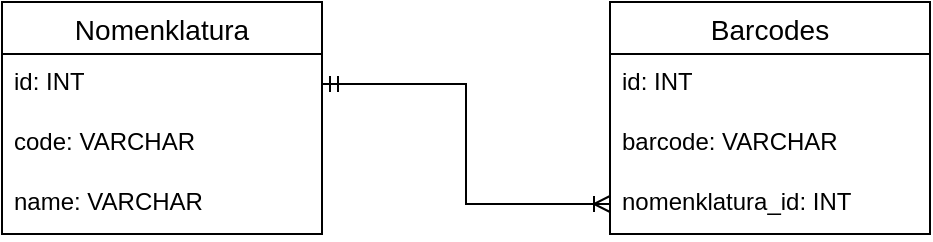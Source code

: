 <mxfile version="26.0.16">
  <diagram name="Страница — 1" id="Mgm75v7gFXPCbuyslfMY">
    <mxGraphModel dx="1368" dy="791" grid="1" gridSize="10" guides="1" tooltips="1" connect="1" arrows="1" fold="1" page="1" pageScale="1" pageWidth="827" pageHeight="1169" math="0" shadow="0">
      <root>
        <mxCell id="0" />
        <mxCell id="1" parent="0" />
        <mxCell id="mAC54KpojnfQ8TVUZZp5-1" value="Nomenklatura" style="swimlane;fontStyle=0;childLayout=stackLayout;horizontal=1;startSize=26;horizontalStack=0;resizeParent=1;resizeParentMax=0;resizeLast=0;collapsible=1;marginBottom=0;align=center;fontSize=14;" parent="1" vertex="1">
          <mxGeometry x="110" y="80" width="160" height="116" as="geometry" />
        </mxCell>
        <mxCell id="mAC54KpojnfQ8TVUZZp5-2" value="id: INT" style="text;strokeColor=none;fillColor=none;spacingLeft=4;spacingRight=4;overflow=hidden;rotatable=0;points=[[0,0.5],[1,0.5]];portConstraint=eastwest;fontSize=12;whiteSpace=wrap;html=1;" parent="mAC54KpojnfQ8TVUZZp5-1" vertex="1">
          <mxGeometry y="26" width="160" height="30" as="geometry" />
        </mxCell>
        <mxCell id="mAC54KpojnfQ8TVUZZp5-3" value="code: &lt;span class=&quot;hljs-type&quot;&gt;VARCHAR&lt;/span&gt;" style="text;strokeColor=none;fillColor=none;spacingLeft=4;spacingRight=4;overflow=hidden;rotatable=0;points=[[0,0.5],[1,0.5]];portConstraint=eastwest;fontSize=12;whiteSpace=wrap;html=1;" parent="mAC54KpojnfQ8TVUZZp5-1" vertex="1">
          <mxGeometry y="56" width="160" height="30" as="geometry" />
        </mxCell>
        <mxCell id="mAC54KpojnfQ8TVUZZp5-4" value="name: VARCHAR" style="text;strokeColor=none;fillColor=none;spacingLeft=4;spacingRight=4;overflow=hidden;rotatable=0;points=[[0,0.5],[1,0.5]];portConstraint=eastwest;fontSize=12;whiteSpace=wrap;html=1;" parent="mAC54KpojnfQ8TVUZZp5-1" vertex="1">
          <mxGeometry y="86" width="160" height="30" as="geometry" />
        </mxCell>
        <mxCell id="mAC54KpojnfQ8TVUZZp5-5" value="Barcodes" style="swimlane;fontStyle=0;childLayout=stackLayout;horizontal=1;startSize=26;horizontalStack=0;resizeParent=1;resizeParentMax=0;resizeLast=0;collapsible=1;marginBottom=0;align=center;fontSize=14;" parent="1" vertex="1">
          <mxGeometry x="414" y="80" width="160" height="116" as="geometry" />
        </mxCell>
        <mxCell id="mAC54KpojnfQ8TVUZZp5-6" value="id: INT" style="text;strokeColor=none;fillColor=none;spacingLeft=4;spacingRight=4;overflow=hidden;rotatable=0;points=[[0,0.5],[1,0.5]];portConstraint=eastwest;fontSize=12;whiteSpace=wrap;html=1;" parent="mAC54KpojnfQ8TVUZZp5-5" vertex="1">
          <mxGeometry y="26" width="160" height="30" as="geometry" />
        </mxCell>
        <mxCell id="mAC54KpojnfQ8TVUZZp5-7" value="barcode: VARCHAR" style="text;strokeColor=none;fillColor=none;spacingLeft=4;spacingRight=4;overflow=hidden;rotatable=0;points=[[0,0.5],[1,0.5]];portConstraint=eastwest;fontSize=12;whiteSpace=wrap;html=1;" parent="mAC54KpojnfQ8TVUZZp5-5" vertex="1">
          <mxGeometry y="56" width="160" height="30" as="geometry" />
        </mxCell>
        <mxCell id="mAC54KpojnfQ8TVUZZp5-8" value="nomenklatura_id: INT" style="text;strokeColor=none;fillColor=none;spacingLeft=4;spacingRight=4;overflow=hidden;rotatable=0;points=[[0,0.5],[1,0.5]];portConstraint=eastwest;fontSize=12;whiteSpace=wrap;html=1;" parent="mAC54KpojnfQ8TVUZZp5-5" vertex="1">
          <mxGeometry y="86" width="160" height="30" as="geometry" />
        </mxCell>
        <mxCell id="VxaC5xhrGgrDzzq4IgeY-1" style="edgeStyle=orthogonalEdgeStyle;rounded=0;orthogonalLoop=1;jettySize=auto;html=1;entryX=1;entryY=0.5;entryDx=0;entryDy=0;endArrow=ERmandOne;endFill=0;startArrow=ERoneToMany;startFill=0;" edge="1" parent="1" source="mAC54KpojnfQ8TVUZZp5-8" target="mAC54KpojnfQ8TVUZZp5-2">
          <mxGeometry relative="1" as="geometry" />
        </mxCell>
      </root>
    </mxGraphModel>
  </diagram>
</mxfile>
